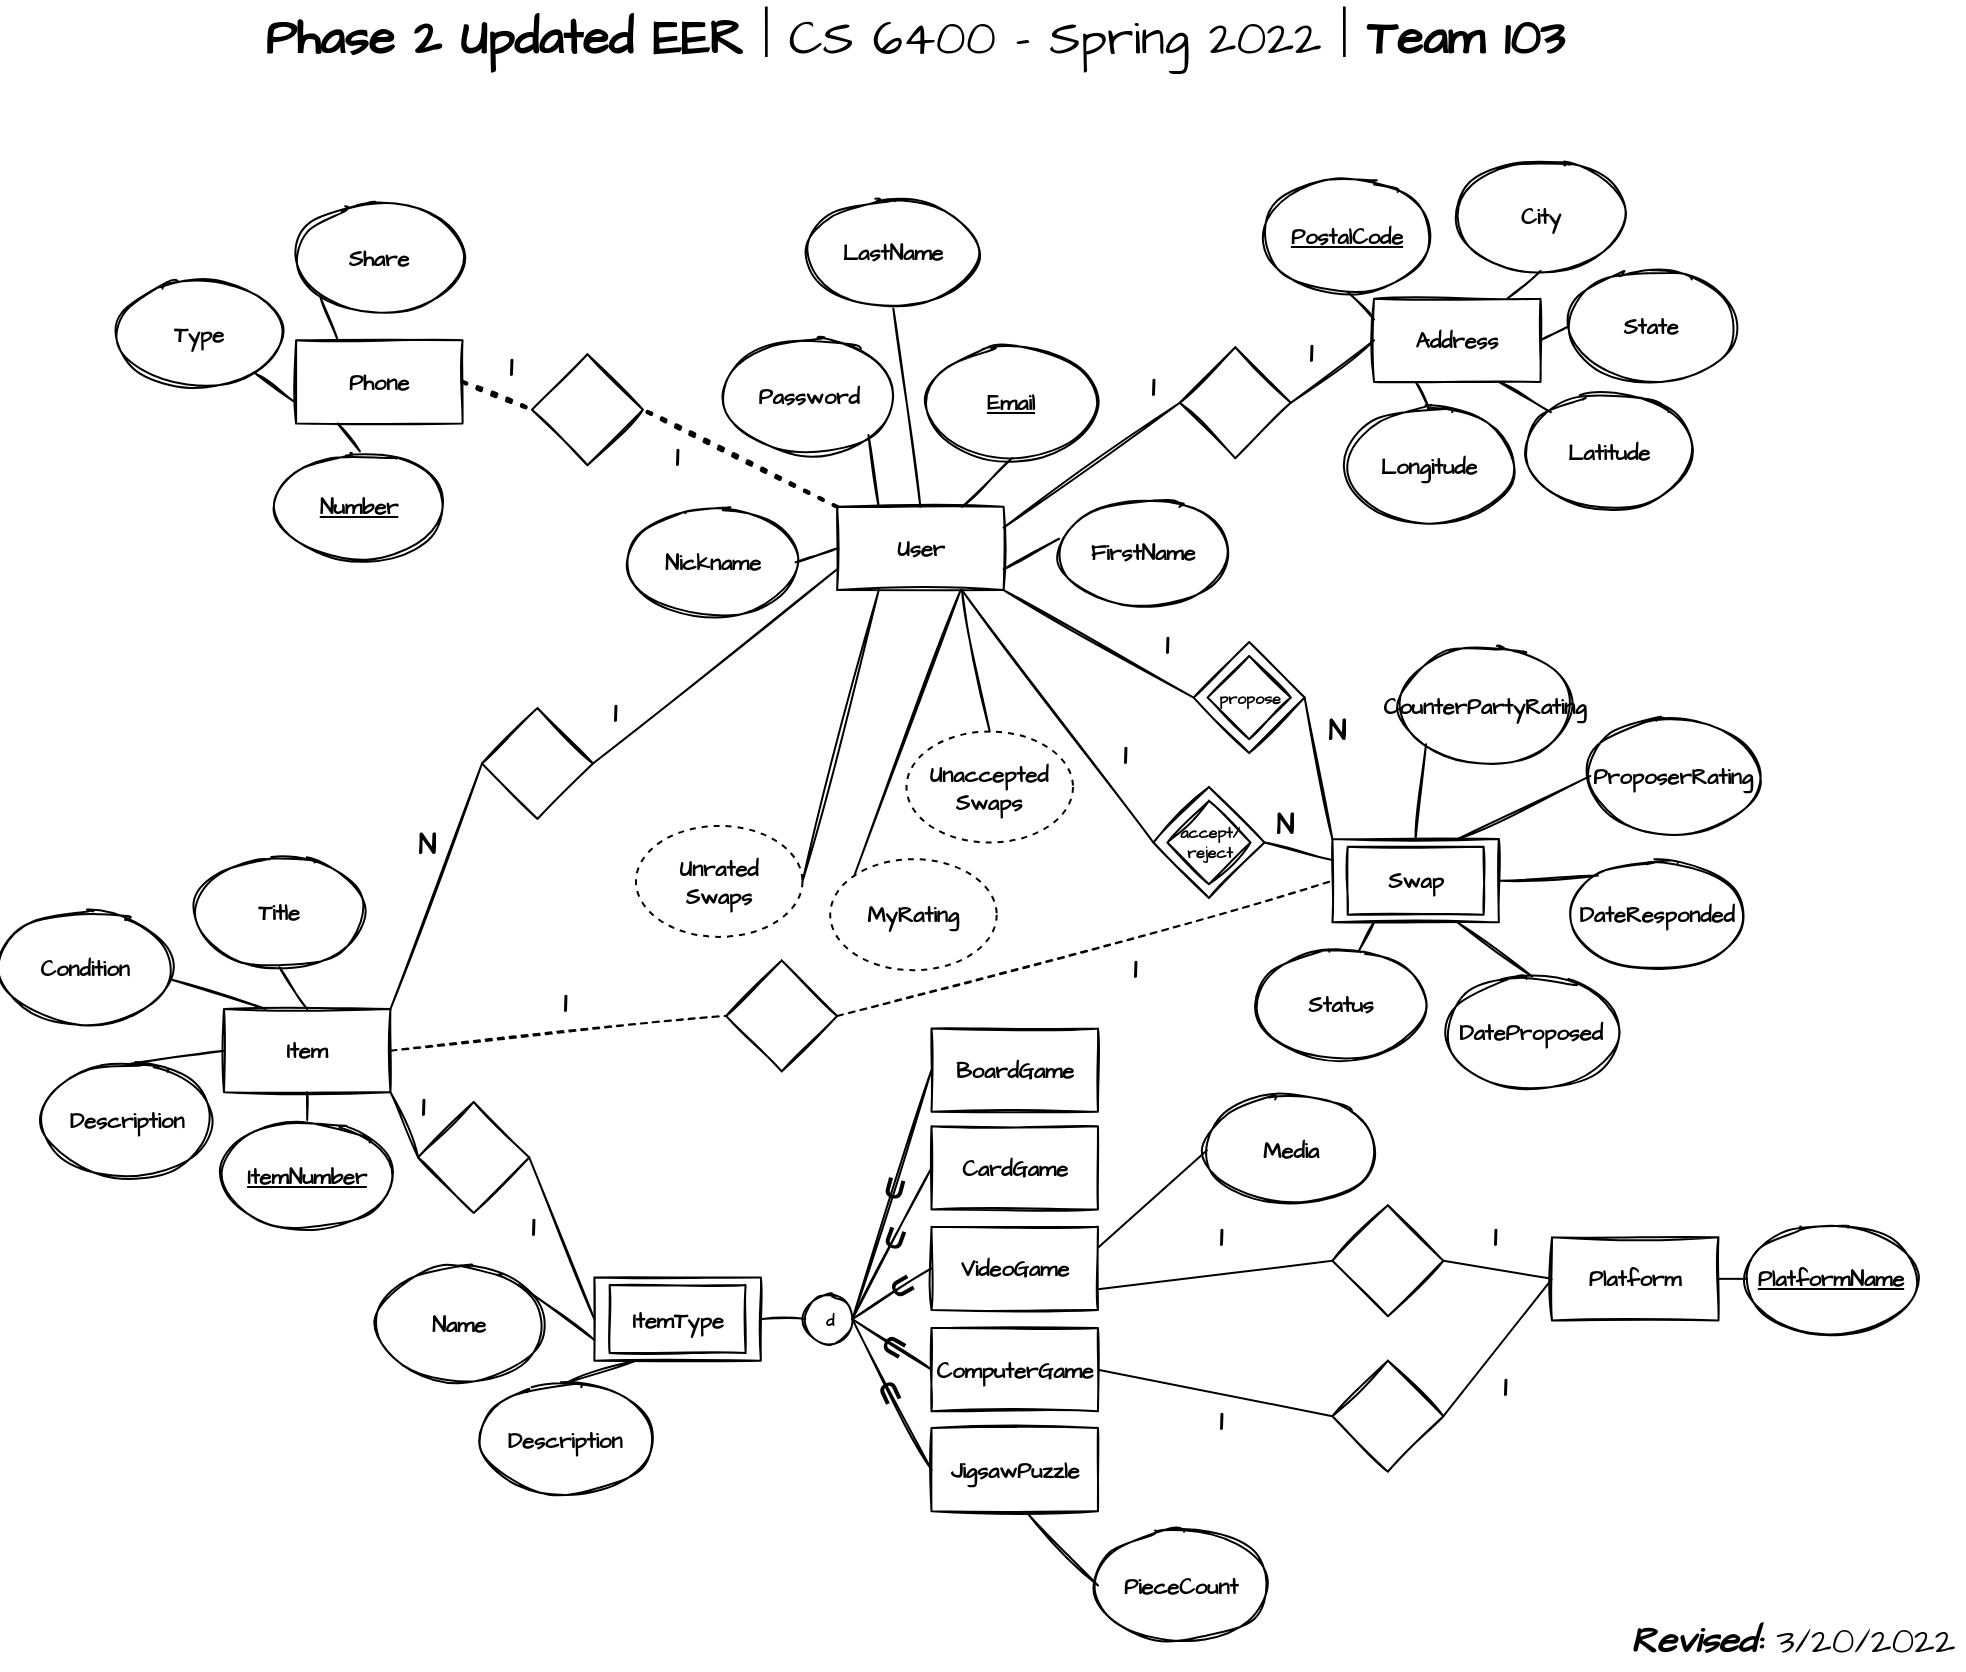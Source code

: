 <mxfile version="16.5.1" type="device"><diagram id="E70mn5YkVMtxxLhPmgRc" name="Page-1"><mxGraphModel dx="1102" dy="1025" grid="0" gridSize="10" guides="1" tooltips="1" connect="1" arrows="1" fold="1" page="1" pageScale="1" pageWidth="1100" pageHeight="850" math="0" shadow="0"><root><mxCell id="0"/><mxCell id="1" parent="0"/><mxCell id="G_dGtBlhJFFAfgbve51k-197" value="Phase 2 Updated EER&lt;span style=&quot;font-weight: normal&quot;&gt; | CS 6400 - Spring 2022 | &lt;/span&gt;Team 103" style="text;strokeColor=none;fillColor=none;html=1;fontSize=24;fontStyle=1;verticalAlign=middle;align=center;rounded=0;sketch=1;fontFamily=Architects Daughter;fontSource=https%3A%2F%2Ffonts.googleapis.com%2Fcss%3Ffamily%3DArchitects%2BDaughter;" parent="1" vertex="1"><mxGeometry x="285.72" y="5" width="560" height="40" as="geometry"/></mxCell><mxCell id="G_dGtBlhJFFAfgbve51k-198" value="&lt;b&gt;&lt;i&gt;Revised:&lt;/i&gt;&lt;/b&gt;&amp;nbsp;3/20/2022" style="text;html=1;strokeColor=none;fillColor=none;align=center;verticalAlign=middle;whiteSpace=wrap;rounded=0;sketch=1;fontFamily=Architects Daughter;fontSource=https%3A%2F%2Ffonts.googleapis.com%2Fcss%3Ffamily%3DArchitects%2BDaughter;fontSize=18;" parent="1" vertex="1"><mxGeometry x="920" y="810" width="171" height="30" as="geometry"/></mxCell><mxCell id="G_dGtBlhJFFAfgbve51k-3" value="&lt;font style=&quot;font-size: 11px;&quot;&gt;User&lt;/font&gt;" style="rounded=0;whiteSpace=wrap;html=1;fontFamily=Architects Daughter;fontSource=https%3A%2F%2Ffonts.googleapis.com%2Fcss%3Ffamily%3DArchitects%2BDaughter;fontSize=11;sketch=1;fontStyle=1" parent="1" vertex="1"><mxGeometry x="527.574" y="258.412" width="83.237" height="41.619" as="geometry"/></mxCell><mxCell id="G_dGtBlhJFFAfgbve51k-4" value="&lt;u style=&quot;font-size: 11px;&quot;&gt;Email&lt;/u&gt;" style="ellipse;whiteSpace=wrap;html=1;fontSize=11;rounded=0;fontFamily=Architects Daughter;fontSource=https%3A%2F%2Ffonts.googleapis.com%2Fcss%3Ffamily%3DArchitects%2BDaughter;sketch=1;fontStyle=1" parent="1" vertex="1"><mxGeometry x="573.354" y="178.642" width="83.237" height="55.492" as="geometry"/></mxCell><mxCell id="G_dGtBlhJFFAfgbve51k-5" value="Password" style="ellipse;whiteSpace=wrap;html=1;fontSize=11;rounded=0;fontFamily=Architects Daughter;fontSource=https%3A%2F%2Ffonts.googleapis.com%2Fcss%3Ffamily%3DArchitects%2BDaughter;sketch=1;fontStyle=1" parent="1" vertex="1"><mxGeometry x="472.082" y="175.174" width="83.237" height="55.492" as="geometry"/></mxCell><mxCell id="G_dGtBlhJFFAfgbve51k-6" value="FirstName" style="ellipse;whiteSpace=wrap;html=1;fontSize=11;rounded=0;fontFamily=Architects Daughter;fontSource=https%3A%2F%2Ffonts.googleapis.com%2Fcss%3Ffamily%3DArchitects%2BDaughter;sketch=1;fontStyle=1" parent="1" vertex="1"><mxGeometry x="639.251" y="253.556" width="83.237" height="55.492" as="geometry"/></mxCell><mxCell id="G_dGtBlhJFFAfgbve51k-7" value="LastName" style="ellipse;whiteSpace=wrap;html=1;fontSize=11;rounded=0;fontFamily=Architects Daughter;fontSource=https%3A%2F%2Ffonts.googleapis.com%2Fcss%3Ffamily%3DArchitects%2BDaughter;sketch=1;fontStyle=1" parent="1" vertex="1"><mxGeometry x="514.048" y="103.728" width="83.237" height="55.492" as="geometry"/></mxCell><mxCell id="G_dGtBlhJFFAfgbve51k-8" value="Nickname" style="ellipse;whiteSpace=wrap;html=1;fontSize=11;rounded=0;fontFamily=Architects Daughter;fontSource=https%3A%2F%2Ffonts.googleapis.com%2Fcss%3Ffamily%3DArchitects%2BDaughter;sketch=1;fontStyle=1" parent="1" vertex="1"><mxGeometry x="423.527" y="258.412" width="83.237" height="55.492" as="geometry"/></mxCell><mxCell id="G_dGtBlhJFFAfgbve51k-10" value="Address" style="rounded=0;whiteSpace=wrap;html=1;fontSize=11;fontFamily=Architects Daughter;fontSource=https%3A%2F%2Ffonts.googleapis.com%2Fcss%3Ffamily%3DArchitects%2BDaughter;sketch=1;fontStyle=1" parent="1" vertex="1"><mxGeometry x="796.014" y="154.365" width="83.237" height="41.619" as="geometry"/></mxCell><mxCell id="G_dGtBlhJFFAfgbve51k-11" value="City" style="ellipse;whiteSpace=wrap;html=1;fontSize=11;rounded=0;fontFamily=Architects Daughter;fontSource=https%3A%2F%2Ffonts.googleapis.com%2Fcss%3Ffamily%3DArchitects%2BDaughter;sketch=1;fontStyle=1" parent="1" vertex="1"><mxGeometry x="837.633" y="85" width="83.237" height="55.492" as="geometry"/></mxCell><mxCell id="G_dGtBlhJFFAfgbve51k-12" value="State" style="ellipse;whiteSpace=wrap;html=1;fontSize=11;rounded=0;fontFamily=Architects Daughter;fontSource=https%3A%2F%2Ffonts.googleapis.com%2Fcss%3Ffamily%3DArchitects%2BDaughter;sketch=1;fontStyle=1" parent="1" vertex="1"><mxGeometry x="893.124" y="140.492" width="83.237" height="55.492" as="geometry"/></mxCell><mxCell id="G_dGtBlhJFFAfgbve51k-14" value="&lt;u style=&quot;font-size: 11px;&quot;&gt;PostalCode&lt;/u&gt;" style="ellipse;whiteSpace=wrap;html=1;fontSize=11;rounded=0;fontFamily=Architects Daughter;fontSource=https%3A%2F%2Ffonts.googleapis.com%2Fcss%3Ffamily%3DArchitects%2BDaughter;sketch=1;fontStyle=1" parent="1" vertex="1"><mxGeometry x="741.216" y="95.405" width="83.237" height="55.492" as="geometry"/></mxCell><mxCell id="G_dGtBlhJFFAfgbve51k-15" value="Latitude" style="ellipse;whiteSpace=wrap;html=1;fontSize=11;rounded=0;fontFamily=Architects Daughter;fontSource=https%3A%2F%2Ffonts.googleapis.com%2Fcss%3Ffamily%3DArchitects%2BDaughter;sketch=1;fontStyle=1" parent="1" vertex="1"><mxGeometry x="872.315" y="202.92" width="83.237" height="55.492" as="geometry"/></mxCell><mxCell id="G_dGtBlhJFFAfgbve51k-16" value="Longitude" style="ellipse;whiteSpace=wrap;html=1;fontSize=11;rounded=0;fontFamily=Architects Daughter;fontSource=https%3A%2F%2Ffonts.googleapis.com%2Fcss%3Ffamily%3DArchitects%2BDaughter;sketch=1;fontStyle=1" parent="1" vertex="1"><mxGeometry x="782.141" y="209.857" width="83.237" height="55.492" as="geometry"/></mxCell><mxCell id="G_dGtBlhJFFAfgbve51k-18" value="Phone" style="rounded=0;whiteSpace=wrap;html=1;fontSize=11;fontFamily=Architects Daughter;fontSource=https%3A%2F%2Ffonts.googleapis.com%2Fcss%3Ffamily%3DArchitects%2BDaughter;sketch=1;fontStyle=1" parent="1" vertex="1"><mxGeometry x="257.053" y="175.174" width="83.237" height="41.619" as="geometry"/></mxCell><mxCell id="G_dGtBlhJFFAfgbve51k-20" value="Type" style="ellipse;whiteSpace=wrap;html=1;fontSize=11;rounded=0;fontFamily=Architects Daughter;fontSource=https%3A%2F%2Ffonts.googleapis.com%2Fcss%3Ffamily%3DArchitects%2BDaughter;sketch=1;fontStyle=1" parent="1" vertex="1"><mxGeometry x="166.879" y="143.96" width="83.237" height="55.492" as="geometry"/></mxCell><mxCell id="G_dGtBlhJFFAfgbve51k-21" value="&lt;u style=&quot;font-size: 11px;&quot;&gt;Number&lt;/u&gt;" style="ellipse;whiteSpace=wrap;html=1;fontSize=11;rounded=0;fontFamily=Architects Daughter;fontSource=https%3A%2F%2Ffonts.googleapis.com%2Fcss%3Ffamily%3DArchitects%2BDaughter;sketch=1;fontStyle=1" parent="1" vertex="1"><mxGeometry x="247.342" y="230.666" width="83.237" height="55.492" as="geometry"/></mxCell><mxCell id="G_dGtBlhJFFAfgbve51k-23" value="Share" style="ellipse;whiteSpace=wrap;html=1;fontSize=11;rounded=0;fontFamily=Architects Daughter;fontSource=https%3A%2F%2Ffonts.googleapis.com%2Fcss%3Ffamily%3DArchitects%2BDaughter;sketch=1;fontStyle=1" parent="1" vertex="1"><mxGeometry x="257.053" y="105.809" width="83.237" height="55.492" as="geometry"/></mxCell><mxCell id="G_dGtBlhJFFAfgbve51k-40" value="" style="endArrow=none;html=1;rounded=0;fontFamily=Architects Daughter;fontSource=https%3A%2F%2Ffonts.googleapis.com%2Fcss%3Ffamily%3DArchitects%2BDaughter;fontSize=11;entryX=0.5;entryY=1;entryDx=0;entryDy=0;exitX=0.75;exitY=0;exitDx=0;exitDy=0;sketch=1;fontStyle=1" parent="1" source="G_dGtBlhJFFAfgbve51k-3" target="G_dGtBlhJFFAfgbve51k-4" edge="1"><mxGeometry width="50" height="50" relative="1" as="geometry"><mxPoint x="735.667" y="244.539" as="sourcePoint"/><mxPoint x="770.349" y="209.857" as="targetPoint"/></mxGeometry></mxCell><mxCell id="G_dGtBlhJFFAfgbve51k-41" value="" style="endArrow=none;html=1;rounded=0;fontFamily=Architects Daughter;fontSource=https%3A%2F%2Ffonts.googleapis.com%2Fcss%3Ffamily%3DArchitects%2BDaughter;fontSize=11;entryX=1;entryY=1;entryDx=0;entryDy=0;exitX=0.25;exitY=0;exitDx=0;exitDy=0;sketch=1;fontStyle=1" parent="1" source="G_dGtBlhJFFAfgbve51k-3" target="G_dGtBlhJFFAfgbve51k-5" edge="1"><mxGeometry width="50" height="50" relative="1" as="geometry"><mxPoint x="735.667" y="244.539" as="sourcePoint"/><mxPoint x="770.349" y="209.857" as="targetPoint"/></mxGeometry></mxCell><mxCell id="G_dGtBlhJFFAfgbve51k-43" value="" style="endArrow=none;html=1;rounded=0;fontFamily=Architects Daughter;fontSource=https%3A%2F%2Ffonts.googleapis.com%2Fcss%3Ffamily%3DArchitects%2BDaughter;fontSize=11;exitX=1;exitY=0.5;exitDx=0;exitDy=0;entryX=0;entryY=0.5;entryDx=0;entryDy=0;sketch=1;fontStyle=1" parent="1" source="G_dGtBlhJFFAfgbve51k-8" target="G_dGtBlhJFFAfgbve51k-3" edge="1"><mxGeometry width="50" height="50" relative="1" as="geometry"><mxPoint x="395.781" y="341.65" as="sourcePoint"/><mxPoint x="430.464" y="306.967" as="targetPoint"/></mxGeometry></mxCell><mxCell id="G_dGtBlhJFFAfgbve51k-46" value="" style="endArrow=none;html=1;rounded=0;fontFamily=Architects Daughter;fontSource=https%3A%2F%2Ffonts.googleapis.com%2Fcss%3Ffamily%3DArchitects%2BDaughter;fontSize=11;exitX=0.5;exitY=1;exitDx=0;exitDy=0;sketch=1;entryX=0.5;entryY=0;entryDx=0;entryDy=0;fontStyle=1" parent="1" source="G_dGtBlhJFFAfgbve51k-7" target="G_dGtBlhJFFAfgbve51k-3" edge="1"><mxGeometry width="50" height="50" relative="1" as="geometry"><mxPoint x="735.667" y="244.539" as="sourcePoint"/><mxPoint x="572.661" y="306.274" as="targetPoint"/></mxGeometry></mxCell><mxCell id="G_dGtBlhJFFAfgbve51k-47" value="" style="endArrow=none;html=1;rounded=0;fontFamily=Architects Daughter;fontSource=https%3A%2F%2Ffonts.googleapis.com%2Fcss%3Ffamily%3DArchitects%2BDaughter;fontSize=11;exitX=-0.008;exitY=0.375;exitDx=0;exitDy=0;exitPerimeter=0;entryX=1;entryY=0.75;entryDx=0;entryDy=0;sketch=1;fontStyle=1" parent="1" source="G_dGtBlhJFFAfgbve51k-6" target="G_dGtBlhJFFAfgbve51k-3" edge="1"><mxGeometry width="50" height="50" relative="1" as="geometry"><mxPoint x="735.667" y="244.539" as="sourcePoint"/><mxPoint x="770.349" y="209.857" as="targetPoint"/></mxGeometry></mxCell><mxCell id="G_dGtBlhJFFAfgbve51k-48" value="" style="rhombus;whiteSpace=wrap;html=1;rounded=0;fontFamily=Architects Daughter;fontSource=https%3A%2F%2Ffonts.googleapis.com%2Fcss%3Ffamily%3DArchitects%2BDaughter;fontSize=11;sketch=1;fontStyle=1" parent="1" vertex="1"><mxGeometry x="698.904" y="178.642" width="55.492" height="55.492" as="geometry"/></mxCell><mxCell id="G_dGtBlhJFFAfgbve51k-50" value="" style="endArrow=none;html=1;rounded=0;fontFamily=Architects Daughter;fontSource=https%3A%2F%2Ffonts.googleapis.com%2Fcss%3Ffamily%3DArchitects%2BDaughter;fontSize=11;entryX=1;entryY=0.5;entryDx=0;entryDy=0;sketch=1;exitX=0;exitY=0.5;exitDx=0;exitDy=0;fontStyle=1" parent="1" source="G_dGtBlhJFFAfgbve51k-10" target="G_dGtBlhJFFAfgbve51k-48" edge="1"><mxGeometry width="50" height="50" relative="1" as="geometry"><mxPoint x="782.141" y="195.984" as="sourcePoint"/><mxPoint x="761.332" y="199.452" as="targetPoint"/></mxGeometry></mxCell><mxCell id="G_dGtBlhJFFAfgbve51k-51" value="" style="endArrow=none;html=1;rounded=0;fontFamily=Architects Daughter;fontSource=https%3A%2F%2Ffonts.googleapis.com%2Fcss%3Ffamily%3DArchitects%2BDaughter;fontSize=11;entryX=0;entryY=0.5;entryDx=0;entryDy=0;exitX=1;exitY=0.25;exitDx=0;exitDy=0;sketch=1;fontStyle=1" parent="1" source="G_dGtBlhJFFAfgbve51k-3" target="G_dGtBlhJFFAfgbve51k-48" edge="1"><mxGeometry width="50" height="50" relative="1" as="geometry"><mxPoint x="617.748" y="327.777" as="sourcePoint"/><mxPoint x="666.303" y="265.348" as="targetPoint"/></mxGeometry></mxCell><mxCell id="G_dGtBlhJFFAfgbve51k-54" value="" style="endArrow=none;html=1;rounded=0;fontFamily=Architects Daughter;fontSource=https%3A%2F%2Ffonts.googleapis.com%2Fcss%3Ffamily%3DArchitects%2BDaughter;fontSize=11;exitX=0.5;exitY=1;exitDx=0;exitDy=0;entryX=0;entryY=0.25;entryDx=0;entryDy=0;sketch=1;fontStyle=1" parent="1" source="G_dGtBlhJFFAfgbve51k-14" target="G_dGtBlhJFFAfgbve51k-10" edge="1"><mxGeometry width="50" height="50" relative="1" as="geometry"><mxPoint x="678.095" y="71.127" as="sourcePoint"/><mxPoint x="712.777" y="36.445" as="targetPoint"/></mxGeometry></mxCell><mxCell id="G_dGtBlhJFFAfgbve51k-55" value="" style="endArrow=none;html=1;rounded=0;fontFamily=Architects Daughter;fontSource=https%3A%2F%2Ffonts.googleapis.com%2Fcss%3Ffamily%3DArchitects%2BDaughter;fontSize=11;entryX=0.5;entryY=1;entryDx=0;entryDy=0;sketch=1;fontStyle=1" parent="1" source="G_dGtBlhJFFAfgbve51k-10" target="G_dGtBlhJFFAfgbve51k-11" edge="1"><mxGeometry width="50" height="50" relative="1" as="geometry"><mxPoint x="650.349" y="223.73" as="sourcePoint"/><mxPoint x="685.031" y="189.047" as="targetPoint"/></mxGeometry></mxCell><mxCell id="G_dGtBlhJFFAfgbve51k-56" value="" style="endArrow=none;html=1;rounded=0;fontFamily=Architects Daughter;fontSource=https%3A%2F%2Ffonts.googleapis.com%2Fcss%3Ffamily%3DArchitects%2BDaughter;fontSize=11;entryX=0;entryY=0.5;entryDx=0;entryDy=0;exitX=1;exitY=0.5;exitDx=0;exitDy=0;sketch=1;fontStyle=1" parent="1" source="G_dGtBlhJFFAfgbve51k-10" target="G_dGtBlhJFFAfgbve51k-12" edge="1"><mxGeometry width="50" height="50" relative="1" as="geometry"><mxPoint x="650.349" y="223.73" as="sourcePoint"/><mxPoint x="685.031" y="189.047" as="targetPoint"/></mxGeometry></mxCell><mxCell id="G_dGtBlhJFFAfgbve51k-57" value="" style="endArrow=none;html=1;rounded=0;fontFamily=Architects Daughter;fontSource=https%3A%2F%2Ffonts.googleapis.com%2Fcss%3Ffamily%3DArchitects%2BDaughter;fontSize=11;entryX=0;entryY=0;entryDx=0;entryDy=0;exitX=0.75;exitY=1;exitDx=0;exitDy=0;sketch=1;fontStyle=1" parent="1" source="G_dGtBlhJFFAfgbve51k-10" target="G_dGtBlhJFFAfgbve51k-15" edge="1"><mxGeometry width="50" height="50" relative="1" as="geometry"><mxPoint x="650.349" y="223.73" as="sourcePoint"/><mxPoint x="685.031" y="189.047" as="targetPoint"/></mxGeometry></mxCell><mxCell id="G_dGtBlhJFFAfgbve51k-58" value="" style="endArrow=none;html=1;rounded=0;fontFamily=Architects Daughter;fontSource=https%3A%2F%2Ffonts.googleapis.com%2Fcss%3Ffamily%3DArchitects%2BDaughter;fontSize=11;entryX=0.25;entryY=1;entryDx=0;entryDy=0;exitX=0.5;exitY=0;exitDx=0;exitDy=0;sketch=1;fontStyle=1" parent="1" source="G_dGtBlhJFFAfgbve51k-16" target="G_dGtBlhJFFAfgbve51k-10" edge="1"><mxGeometry width="50" height="50" relative="1" as="geometry"><mxPoint x="650.349" y="223.73" as="sourcePoint"/><mxPoint x="685.031" y="189.047" as="targetPoint"/></mxGeometry></mxCell><mxCell id="G_dGtBlhJFFAfgbve51k-59" value="" style="endArrow=none;html=1;rounded=0;fontFamily=Architects Daughter;fontSource=https%3A%2F%2Ffonts.googleapis.com%2Fcss%3Ffamily%3DArchitects%2BDaughter;fontSize=11;exitX=0;exitY=0.75;exitDx=0;exitDy=0;sketch=1;fontStyle=1" parent="1" source="G_dGtBlhJFFAfgbve51k-18" target="G_dGtBlhJFFAfgbve51k-20" edge="1"><mxGeometry width="50" height="50" relative="1" as="geometry"><mxPoint x="153.006" y="327.777" as="sourcePoint"/><mxPoint x="187.688" y="293.094" as="targetPoint"/></mxGeometry></mxCell><mxCell id="G_dGtBlhJFFAfgbve51k-61" value="" style="endArrow=none;html=1;rounded=0;fontFamily=Architects Daughter;fontSource=https%3A%2F%2Ffonts.googleapis.com%2Fcss%3Ffamily%3DArchitects%2BDaughter;fontSize=11;exitX=0.5;exitY=0;exitDx=0;exitDy=0;entryX=0.25;entryY=1;entryDx=0;entryDy=0;sketch=1;fontStyle=1" parent="1" source="G_dGtBlhJFFAfgbve51k-21" target="G_dGtBlhJFFAfgbve51k-18" edge="1"><mxGeometry width="50" height="50" relative="1" as="geometry"><mxPoint x="451.273" y="209.857" as="sourcePoint"/><mxPoint x="485.955" y="175.174" as="targetPoint"/></mxGeometry></mxCell><mxCell id="G_dGtBlhJFFAfgbve51k-62" value="" style="endArrow=none;html=1;rounded=0;fontFamily=Architects Daughter;fontSource=https%3A%2F%2Ffonts.googleapis.com%2Fcss%3Ffamily%3DArchitects%2BDaughter;fontSize=11;exitX=0.25;exitY=0;exitDx=0;exitDy=0;entryX=0;entryY=1;entryDx=0;entryDy=0;sketch=1;fontStyle=1" parent="1" source="G_dGtBlhJFFAfgbve51k-18" target="G_dGtBlhJFFAfgbve51k-23" edge="1"><mxGeometry width="50" height="50" relative="1" as="geometry"><mxPoint x="451.273" y="209.857" as="sourcePoint"/><mxPoint x="485.955" y="175.174" as="targetPoint"/></mxGeometry></mxCell><mxCell id="G_dGtBlhJFFAfgbve51k-64" value="" style="rhombus;whiteSpace=wrap;html=1;rounded=0;fontFamily=Architects Daughter;fontSource=https%3A%2F%2Ffonts.googleapis.com%2Fcss%3Ffamily%3DArchitects%2BDaughter;fontSize=11;sketch=1;fontStyle=1" parent="1" vertex="1"><mxGeometry x="374.972" y="182.111" width="55.492" height="55.492" as="geometry"/></mxCell><mxCell id="G_dGtBlhJFFAfgbve51k-65" value="" style="endArrow=none;dashed=1;html=1;dashPattern=1 3;strokeWidth=2;rounded=0;fontFamily=Architects Daughter;fontSource=https%3A%2F%2Ffonts.googleapis.com%2Fcss%3Ffamily%3DArchitects%2BDaughter;fontSize=11;entryX=1;entryY=0.5;entryDx=0;entryDy=0;exitX=0;exitY=0;exitDx=0;exitDy=0;sketch=1;fontStyle=1" parent="1" source="G_dGtBlhJFFAfgbve51k-3" target="G_dGtBlhJFFAfgbve51k-64" edge="1"><mxGeometry width="50" height="50" relative="1" as="geometry"><mxPoint x="631.62" y="341.65" as="sourcePoint"/><mxPoint x="666.303" y="306.967" as="targetPoint"/></mxGeometry></mxCell><mxCell id="G_dGtBlhJFFAfgbve51k-67" value="" style="endArrow=none;dashed=1;html=1;dashPattern=1 3;strokeWidth=2;rounded=0;fontFamily=Architects Daughter;fontSource=https%3A%2F%2Ffonts.googleapis.com%2Fcss%3Ffamily%3DArchitects%2BDaughter;fontSize=11;entryX=0;entryY=0.5;entryDx=0;entryDy=0;exitX=1;exitY=0.5;exitDx=0;exitDy=0;sketch=1;fontStyle=1" parent="1" source="G_dGtBlhJFFAfgbve51k-18" target="G_dGtBlhJFFAfgbve51k-64" edge="1"><mxGeometry width="50" height="50" relative="1" as="geometry"><mxPoint x="603.875" y="355.523" as="sourcePoint"/><mxPoint x="361.099" y="223.73" as="targetPoint"/></mxGeometry></mxCell><mxCell id="G_dGtBlhJFFAfgbve51k-68" value="1" style="text;html=1;strokeColor=none;fillColor=none;align=center;verticalAlign=middle;whiteSpace=wrap;rounded=0;fontFamily=Architects Daughter;fontSource=https%3A%2F%2Ffonts.googleapis.com%2Fcss%3Ffamily%3DArchitects%2BDaughter;fontSize=14;sketch=1;fontStyle=1" parent="1" vertex="1"><mxGeometry x="354.163" y="178.642" width="20.809" height="20.809" as="geometry"/></mxCell><mxCell id="G_dGtBlhJFFAfgbve51k-69" value="1" style="text;html=1;strokeColor=none;fillColor=none;align=center;verticalAlign=middle;whiteSpace=wrap;rounded=0;fontFamily=Architects Daughter;fontSource=https%3A%2F%2Ffonts.googleapis.com%2Fcss%3Ffamily%3DArchitects%2BDaughter;fontSize=14;sketch=1;fontStyle=1" parent="1" vertex="1"><mxGeometry x="437.4" y="223.73" width="20.809" height="20.809" as="geometry"/></mxCell><mxCell id="G_dGtBlhJFFAfgbve51k-71" value="1" style="text;html=1;strokeColor=none;fillColor=none;align=center;verticalAlign=middle;whiteSpace=wrap;rounded=0;fontFamily=Architects Daughter;fontSource=https%3A%2F%2Ffonts.googleapis.com%2Fcss%3Ffamily%3DArchitects%2BDaughter;fontSize=14;sketch=1;fontStyle=1" parent="1" vertex="1"><mxGeometry x="674.626" y="189.047" width="20.809" height="20.809" as="geometry"/></mxCell><mxCell id="G_dGtBlhJFFAfgbve51k-72" value="1" style="text;html=1;strokeColor=none;fillColor=none;align=center;verticalAlign=middle;whiteSpace=wrap;rounded=0;fontFamily=Architects Daughter;fontSource=https%3A%2F%2Ffonts.googleapis.com%2Fcss%3Ffamily%3DArchitects%2BDaughter;fontSize=14;sketch=1;fontStyle=1" parent="1" vertex="1"><mxGeometry x="754.396" y="171.706" width="20.809" height="20.809" as="geometry"/></mxCell><mxCell id="G_dGtBlhJFFAfgbve51k-73" value="Item" style="rounded=0;whiteSpace=wrap;html=1;fontFamily=Architects Daughter;fontSource=https%3A%2F%2Ffonts.googleapis.com%2Fcss%3Ffamily%3DArchitects%2BDaughter;fontSize=11;sketch=1;fontStyle=1" parent="1" vertex="1"><mxGeometry x="220.983" y="509.512" width="83.237" height="41.619" as="geometry"/></mxCell><mxCell id="G_dGtBlhJFFAfgbve51k-74" value="Title" style="ellipse;whiteSpace=wrap;html=1;rounded=0;sketch=1;fontFamily=Architects Daughter;fontSource=https%3A%2F%2Ffonts.googleapis.com%2Fcss%3Ffamily%3DArchitects%2BDaughter;fontSize=11;fontStyle=1" parent="1" vertex="1"><mxGeometry x="207.11" y="433.211" width="83.237" height="55.492" as="geometry"/></mxCell><mxCell id="G_dGtBlhJFFAfgbve51k-80" value="Description" style="ellipse;whiteSpace=wrap;html=1;rounded=0;sketch=1;fontFamily=Architects Daughter;fontSource=https%3A%2F%2Ffonts.googleapis.com%2Fcss%3Ffamily%3DArchitects%2BDaughter;fontSize=11;fontStyle=1" parent="1" vertex="1"><mxGeometry x="130.809" y="537.258" width="83.237" height="55.492" as="geometry"/></mxCell><mxCell id="G_dGtBlhJFFAfgbve51k-81" value="" style="endArrow=none;html=1;rounded=0;sketch=1;fontFamily=Architects Daughter;fontSource=https%3A%2F%2Ffonts.googleapis.com%2Fcss%3Ffamily%3DArchitects%2BDaughter;fontSize=11;entryX=0.5;entryY=1;entryDx=0;entryDy=0;exitX=0.5;exitY=0;exitDx=0;exitDy=0;fontStyle=1" parent="1" source="G_dGtBlhJFFAfgbve51k-73" target="G_dGtBlhJFFAfgbve51k-74" edge="1"><mxGeometry width="50" height="50" relative="1" as="geometry"><mxPoint x="422.14" y="509.512" as="sourcePoint"/><mxPoint x="456.822" y="474.83" as="targetPoint"/></mxGeometry></mxCell><mxCell id="G_dGtBlhJFFAfgbve51k-82" value="" style="endArrow=none;html=1;rounded=0;sketch=1;fontFamily=Architects Daughter;fontSource=https%3A%2F%2Ffonts.googleapis.com%2Fcss%3Ffamily%3DArchitects%2BDaughter;fontSize=11;exitX=0.992;exitY=0.6;exitDx=0;exitDy=0;entryX=0.25;entryY=0;entryDx=0;entryDy=0;exitPerimeter=0;fontStyle=1" parent="1" source="G_dGtBlhJFFAfgbve51k-104" target="G_dGtBlhJFFAfgbve51k-73" edge="1"><mxGeometry width="50" height="50" relative="1" as="geometry"><mxPoint x="200.174" y="495.639" as="sourcePoint"/><mxPoint x="456.822" y="474.83" as="targetPoint"/></mxGeometry></mxCell><mxCell id="G_dGtBlhJFFAfgbve51k-85" value="" style="endArrow=none;html=1;rounded=0;sketch=1;fontFamily=Architects Daughter;fontSource=https%3A%2F%2Ffonts.googleapis.com%2Fcss%3Ffamily%3DArchitects%2BDaughter;fontSize=11;exitX=0;exitY=0.5;exitDx=0;exitDy=0;entryX=0.5;entryY=0;entryDx=0;entryDy=0;fontStyle=1" parent="1" source="G_dGtBlhJFFAfgbve51k-73" target="G_dGtBlhJFFAfgbve51k-80" edge="1"><mxGeometry width="50" height="50" relative="1" as="geometry"><mxPoint x="422.14" y="509.512" as="sourcePoint"/><mxPoint x="456.822" y="474.83" as="targetPoint"/></mxGeometry></mxCell><mxCell id="G_dGtBlhJFFAfgbve51k-89" value="" style="rounded=0;whiteSpace=wrap;html=1;sketch=1;fontFamily=Architects Daughter;fontSource=https%3A%2F%2Ffonts.googleapis.com%2Fcss%3Ffamily%3DArchitects%2BDaughter;fontSize=11;fontStyle=1" parent="1" vertex="1"><mxGeometry x="406.186" y="643.733" width="83.237" height="41.619" as="geometry"/></mxCell><mxCell id="G_dGtBlhJFFAfgbve51k-95" value="Name" style="ellipse;whiteSpace=wrap;html=1;rounded=0;sketch=1;fontFamily=Architects Daughter;fontSource=https%3A%2F%2Ffonts.googleapis.com%2Fcss%3Ffamily%3DArchitects%2BDaughter;fontSize=11;fontStyle=1" parent="1" vertex="1"><mxGeometry x="297.284" y="639.224" width="83.237" height="55.492" as="geometry"/></mxCell><mxCell id="G_dGtBlhJFFAfgbve51k-96" value="" style="endArrow=none;html=1;rounded=0;sketch=1;fontFamily=Architects Daughter;fontSource=https%3A%2F%2Ffonts.googleapis.com%2Fcss%3Ffamily%3DArchitects%2BDaughter;fontSize=11;entryX=1;entryY=0;entryDx=0;entryDy=0;exitX=0;exitY=0.75;exitDx=0;exitDy=0;fontStyle=1" parent="1" source="G_dGtBlhJFFAfgbve51k-89" target="G_dGtBlhJFFAfgbve51k-95" edge="1"><mxGeometry width="50" height="50" relative="1" as="geometry"><mxPoint x="786.303" y="685.005" as="sourcePoint"/><mxPoint x="551.851" y="615.987" as="targetPoint"/></mxGeometry></mxCell><mxCell id="G_dGtBlhJFFAfgbve51k-104" value="Condition" style="ellipse;whiteSpace=wrap;html=1;rounded=0;labelBackgroundColor=none;sketch=1;fontFamily=Architects Daughter;fontSource=https%3A%2F%2Ffonts.googleapis.com%2Fcss%3Ffamily%3DArchitects%2BDaughter;fontSize=11;fontStyle=1" parent="1" vertex="1"><mxGeometry x="110" y="460.957" width="83.237" height="55.492" as="geometry"/></mxCell><mxCell id="G_dGtBlhJFFAfgbve51k-107" value="" style="rhombus;whiteSpace=wrap;html=1;rounded=0;labelBackgroundColor=none;sketch=1;fontFamily=Architects Daughter;fontSource=https%3A%2F%2Ffonts.googleapis.com%2Fcss%3Ffamily%3DArchitects%2BDaughter;fontSize=11;fontStyle=1" parent="1" vertex="1"><mxGeometry x="318.093" y="555.987" width="55.492" height="55.492" as="geometry"/></mxCell><mxCell id="G_dGtBlhJFFAfgbve51k-108" value="" style="endArrow=none;html=1;rounded=0;sketch=1;fontFamily=Architects Daughter;fontSource=https%3A%2F%2Ffonts.googleapis.com%2Fcss%3Ffamily%3DArchitects%2BDaughter;fontSize=11;exitX=1;exitY=1;exitDx=0;exitDy=0;entryX=0;entryY=0.5;entryDx=0;entryDy=0;fontStyle=1" parent="1" source="G_dGtBlhJFFAfgbve51k-73" target="G_dGtBlhJFFAfgbve51k-107" edge="1"><mxGeometry width="50" height="50" relative="1" as="geometry"><mxPoint x="387.458" y="454.02" as="sourcePoint"/><mxPoint x="422.14" y="419.338" as="targetPoint"/></mxGeometry></mxCell><mxCell id="G_dGtBlhJFFAfgbve51k-109" value="" style="endArrow=none;html=1;rounded=0;sketch=1;fontFamily=Architects Daughter;fontSource=https%3A%2F%2Ffonts.googleapis.com%2Fcss%3Ffamily%3DArchitects%2BDaughter;fontSize=11;exitX=1;exitY=0.5;exitDx=0;exitDy=0;entryX=0;entryY=0.5;entryDx=0;entryDy=0;fontStyle=1" parent="1" source="G_dGtBlhJFFAfgbve51k-107" target="G_dGtBlhJFFAfgbve51k-89" edge="1"><mxGeometry width="50" height="50" relative="1" as="geometry"><mxPoint x="373.585" y="498.761" as="sourcePoint"/><mxPoint x="408.267" y="464.078" as="targetPoint"/></mxGeometry></mxCell><mxCell id="G_dGtBlhJFFAfgbve51k-110" value="1" style="text;html=1;strokeColor=none;fillColor=none;align=center;verticalAlign=middle;whiteSpace=wrap;rounded=0;fontFamily=Architects Daughter;fontSource=https%3A%2F%2Ffonts.googleapis.com%2Fcss%3Ffamily%3DArchitects%2BDaughter;fontSize=14;sketch=1;fontStyle=1" parent="1" vertex="1"><mxGeometry x="309.77" y="548.703" width="20.809" height="20.809" as="geometry"/></mxCell><mxCell id="G_dGtBlhJFFAfgbve51k-111" value="1" style="text;html=1;strokeColor=none;fillColor=none;align=center;verticalAlign=middle;whiteSpace=wrap;rounded=0;fontFamily=Architects Daughter;fontSource=https%3A%2F%2Ffonts.googleapis.com%2Fcss%3Ffamily%3DArchitects%2BDaughter;fontSize=14;sketch=1;fontStyle=1" parent="1" vertex="1"><mxGeometry x="364.567" y="609.051" width="20.809" height="20.809" as="geometry"/></mxCell><mxCell id="G_dGtBlhJFFAfgbve51k-112" value="&lt;u style=&quot;font-size: 11px;&quot;&gt;ItemNumber&lt;/u&gt;" style="ellipse;whiteSpace=wrap;html=1;rounded=0;labelBackgroundColor=none;sketch=1;fontFamily=Architects Daughter;fontSource=https%3A%2F%2Ffonts.googleapis.com%2Fcss%3Ffamily%3DArchitects%2BDaughter;fontSize=11;fontStyle=1" parent="1" vertex="1"><mxGeometry x="220.983" y="565.004" width="83.237" height="55.492" as="geometry"/></mxCell><mxCell id="G_dGtBlhJFFAfgbve51k-113" value="" style="endArrow=none;html=1;rounded=0;sketch=1;fontFamily=Architects Daughter;fontSource=https%3A%2F%2Ffonts.googleapis.com%2Fcss%3Ffamily%3DArchitects%2BDaughter;fontSize=11;exitX=0.5;exitY=0;exitDx=0;exitDy=0;entryX=0.5;entryY=1;entryDx=0;entryDy=0;fontStyle=1" parent="1" source="G_dGtBlhJFFAfgbve51k-112" target="G_dGtBlhJFFAfgbve51k-73" edge="1"><mxGeometry width="50" height="50" relative="1" as="geometry"><mxPoint x="442.949" y="544.195" as="sourcePoint"/><mxPoint x="477.631" y="509.512" as="targetPoint"/></mxGeometry></mxCell><mxCell id="G_dGtBlhJFFAfgbve51k-114" value="" style="rhombus;whiteSpace=wrap;html=1;rounded=0;labelBackgroundColor=none;sketch=1;fontFamily=Architects Daughter;fontSource=https%3A%2F%2Ffonts.googleapis.com%2Fcss%3Ffamily%3DArchitects%2BDaughter;fontSize=11;fontStyle=1" parent="1" vertex="1"><mxGeometry x="350.001" y="358.991" width="55.492" height="55.492" as="geometry"/></mxCell><mxCell id="G_dGtBlhJFFAfgbve51k-115" value="" style="endArrow=none;html=1;rounded=0;sketch=1;fontFamily=Architects Daughter;fontSource=https%3A%2F%2Ffonts.googleapis.com%2Fcss%3Ffamily%3DArchitects%2BDaughter;fontSize=11;exitX=1;exitY=0;exitDx=0;exitDy=0;entryX=0;entryY=0.5;entryDx=0;entryDy=0;fontStyle=1" parent="1" source="G_dGtBlhJFFAfgbve51k-73" target="G_dGtBlhJFFAfgbve51k-114" edge="1"><mxGeometry width="50" height="50" relative="1" as="geometry"><mxPoint x="548.383" y="521.998" as="sourcePoint"/><mxPoint x="583.065" y="487.316" as="targetPoint"/></mxGeometry></mxCell><mxCell id="G_dGtBlhJFFAfgbve51k-116" value="" style="endArrow=none;html=1;rounded=0;sketch=1;fontFamily=Architects Daughter;fontSource=https%3A%2F%2Ffonts.googleapis.com%2Fcss%3Ffamily%3DArchitects%2BDaughter;fontSize=11;exitX=1;exitY=0.5;exitDx=0;exitDy=0;entryX=0;entryY=0.75;entryDx=0;entryDy=0;fontStyle=1" parent="1" source="G_dGtBlhJFFAfgbve51k-114" target="G_dGtBlhJFFAfgbve51k-3" edge="1"><mxGeometry width="50" height="50" relative="1" as="geometry"><mxPoint x="548.383" y="521.998" as="sourcePoint"/><mxPoint x="583.065" y="487.316" as="targetPoint"/></mxGeometry></mxCell><mxCell id="G_dGtBlhJFFAfgbve51k-117" value="N" style="text;html=1;strokeColor=none;fillColor=none;align=center;verticalAlign=middle;whiteSpace=wrap;rounded=0;fontFamily=Architects Daughter;fontSource=https%3A%2F%2Ffonts.googleapis.com%2Fcss%3Ffamily%3DArchitects%2BDaughter;fontSize=14;sketch=1;fontStyle=1" parent="1" vertex="1"><mxGeometry x="311.677" y="417.951" width="20.809" height="20.809" as="geometry"/></mxCell><mxCell id="G_dGtBlhJFFAfgbve51k-119" value="1" style="text;html=1;strokeColor=none;fillColor=none;align=center;verticalAlign=middle;whiteSpace=wrap;rounded=0;fontFamily=Architects Daughter;fontSource=https%3A%2F%2Ffonts.googleapis.com%2Fcss%3Ffamily%3DArchitects%2BDaughter;fontSize=14;sketch=1;fontStyle=1" parent="1" vertex="1"><mxGeometry x="406.188" y="352.059" width="20.809" height="20.809" as="geometry"/></mxCell><mxCell id="G_dGtBlhJFFAfgbve51k-127" value="" style="rounded=0;whiteSpace=wrap;html=1;labelBackgroundColor=none;sketch=1;fontFamily=Architects Daughter;fontSource=https%3A%2F%2Ffonts.googleapis.com%2Fcss%3Ffamily%3DArchitects%2BDaughter;fontSize=11;fontStyle=1" parent="1" vertex="1"><mxGeometry x="775.205" y="424.54" width="83.237" height="41.619" as="geometry"/></mxCell><mxCell id="G_dGtBlhJFFAfgbve51k-130" value="DateResponded" style="ellipse;whiteSpace=wrap;html=1;rounded=0;labelBackgroundColor=none;sketch=1;fontFamily=Architects Daughter;fontSource=https%3A%2F%2Ffonts.googleapis.com%2Fcss%3Ffamily%3DArchitects%2BDaughter;fontSize=11;fontStyle=1" parent="1" vertex="1"><mxGeometry x="895.899" y="434.598" width="83.237" height="55.492" as="geometry"/></mxCell><mxCell id="G_dGtBlhJFFAfgbve51k-142" value="MyRating" style="ellipse;whiteSpace=wrap;html=1;rounded=0;labelBackgroundColor=none;sketch=0;fontFamily=Architects Daughter;fontSource=https%3A%2F%2Ffonts.googleapis.com%2Fcss%3Ffamily%3DArchitects%2BDaughter;fontSize=11;dashed=1;fontStyle=1" parent="1" vertex="1"><mxGeometry x="524.106" y="434.598" width="83.237" height="55.492" as="geometry"/></mxCell><mxCell id="G_dGtBlhJFFAfgbve51k-143" value="" style="endArrow=none;html=1;rounded=0;sketch=1;fontFamily=Architects Daughter;fontSource=https%3A%2F%2Ffonts.googleapis.com%2Fcss%3Ffamily%3DArchitects%2BDaughter;fontSize=11;entryX=0;entryY=0;entryDx=0;entryDy=0;fontStyle=1" parent="1" target="G_dGtBlhJFFAfgbve51k-142" edge="1"><mxGeometry width="50" height="50" relative="1" as="geometry"><mxPoint x="589.308" y="300.031" as="sourcePoint"/><mxPoint x="661.447" y="433.211" as="targetPoint"/></mxGeometry></mxCell><mxCell id="G_dGtBlhJFFAfgbve51k-147" value="" style="rhombus;whiteSpace=wrap;html=1;rounded=0;labelBackgroundColor=none;sketch=1;fontFamily=Architects Daughter;fontSource=https%3A%2F%2Ffonts.googleapis.com%2Fcss%3Ffamily%3DArchitects%2BDaughter;fontSize=11;fontStyle=1" parent="1" vertex="1"><mxGeometry x="705.84" y="326.043" width="55.492" height="55.492" as="geometry"/></mxCell><mxCell id="G_dGtBlhJFFAfgbve51k-148" value="propose" style="rhombus;whiteSpace=wrap;html=1;rounded=0;labelBackgroundColor=none;sketch=1;fontFamily=Architects Daughter;fontSource=https%3A%2F%2Ffonts.googleapis.com%2Fcss%3Ffamily%3DArchitects%2BDaughter;fontSize=8;fontStyle=1" parent="1" vertex="1"><mxGeometry x="712.777" y="332.979" width="41.619" height="41.619" as="geometry"/></mxCell><mxCell id="G_dGtBlhJFFAfgbve51k-149" value="" style="rhombus;whiteSpace=wrap;html=1;rounded=0;labelBackgroundColor=none;sketch=1;fontFamily=Architects Daughter;fontSource=https%3A%2F%2Ffonts.googleapis.com%2Fcss%3Ffamily%3DArchitects%2BDaughter;fontSize=11;fontStyle=1" parent="1" vertex="1"><mxGeometry x="685.725" y="398.529" width="55.492" height="55.492" as="geometry"/></mxCell><mxCell id="G_dGtBlhJFFAfgbve51k-150" value="accept/&lt;br style=&quot;font-size: 8px;&quot;&gt;reject" style="rhombus;whiteSpace=wrap;html=1;rounded=0;labelBackgroundColor=none;sketch=1;fontFamily=Architects Daughter;fontSource=https%3A%2F%2Ffonts.googleapis.com%2Fcss%3Ffamily%3DArchitects%2BDaughter;fontSize=8;fontStyle=1" parent="1" vertex="1"><mxGeometry x="692.661" y="405.465" width="41.619" height="41.619" as="geometry"/></mxCell><mxCell id="G_dGtBlhJFFAfgbve51k-151" value="DateProposed" style="ellipse;whiteSpace=wrap;html=1;rounded=0;labelBackgroundColor=none;sketch=1;fontFamily=Architects Daughter;fontSource=https%3A%2F%2Ffonts.googleapis.com%2Fcss%3Ffamily%3DArchitects%2BDaughter;fontSize=11;fontStyle=1" parent="1" vertex="1"><mxGeometry x="833.471" y="493.212" width="83.237" height="55.492" as="geometry"/></mxCell><mxCell id="G_dGtBlhJFFAfgbve51k-158" value="" style="endArrow=none;html=1;rounded=0;sketch=1;fontFamily=Architects Daughter;fontSource=https%3A%2F%2Ffonts.googleapis.com%2Fcss%3Ffamily%3DArchitects%2BDaughter;fontSize=11;exitX=1;exitY=1;exitDx=0;exitDy=0;entryX=0;entryY=0.5;entryDx=0;entryDy=0;fontStyle=1" parent="1" source="G_dGtBlhJFFAfgbve51k-3" target="G_dGtBlhJFFAfgbve51k-147" edge="1"><mxGeometry width="50" height="50" relative="1" as="geometry"><mxPoint x="776.592" y="431.824" as="sourcePoint"/><mxPoint x="811.274" y="397.141" as="targetPoint"/></mxGeometry></mxCell><mxCell id="G_dGtBlhJFFAfgbve51k-159" value="" style="endArrow=none;html=1;rounded=0;sketch=1;fontFamily=Architects Daughter;fontSource=https%3A%2F%2Ffonts.googleapis.com%2Fcss%3Ffamily%3DArchitects%2BDaughter;fontSize=11;exitX=1;exitY=0.5;exitDx=0;exitDy=0;entryX=0;entryY=0;entryDx=0;entryDy=0;fontStyle=1" parent="1" source="G_dGtBlhJFFAfgbve51k-147" target="G_dGtBlhJFFAfgbve51k-127" edge="1"><mxGeometry width="50" height="50" relative="1" as="geometry"><mxPoint x="776.592" y="431.824" as="sourcePoint"/><mxPoint x="811.274" y="397.141" as="targetPoint"/></mxGeometry></mxCell><mxCell id="G_dGtBlhJFFAfgbve51k-160" value="" style="endArrow=none;html=1;rounded=0;sketch=1;fontFamily=Architects Daughter;fontSource=https%3A%2F%2Ffonts.googleapis.com%2Fcss%3Ffamily%3DArchitects%2BDaughter;fontSize=11;exitX=0.75;exitY=1;exitDx=0;exitDy=0;entryX=0;entryY=0.5;entryDx=0;entryDy=0;fontStyle=1" parent="1" source="G_dGtBlhJFFAfgbve51k-3" target="G_dGtBlhJFFAfgbve51k-149" edge="1"><mxGeometry width="50" height="50" relative="1" as="geometry"><mxPoint x="776.592" y="431.824" as="sourcePoint"/><mxPoint x="811.274" y="397.141" as="targetPoint"/></mxGeometry></mxCell><mxCell id="G_dGtBlhJFFAfgbve51k-161" value="" style="endArrow=none;html=1;rounded=0;sketch=1;fontFamily=Architects Daughter;fontSource=https%3A%2F%2Ffonts.googleapis.com%2Fcss%3Ffamily%3DArchitects%2BDaughter;fontSize=11;exitX=1;exitY=0.5;exitDx=0;exitDy=0;entryX=0;entryY=0.25;entryDx=0;entryDy=0;fontStyle=1" parent="1" source="G_dGtBlhJFFAfgbve51k-149" target="G_dGtBlhJFFAfgbve51k-127" edge="1"><mxGeometry width="50" height="50" relative="1" as="geometry"><mxPoint x="776.592" y="431.824" as="sourcePoint"/><mxPoint x="811.274" y="397.141" as="targetPoint"/></mxGeometry></mxCell><mxCell id="G_dGtBlhJFFAfgbve51k-162" value="Swap" style="rounded=0;whiteSpace=wrap;html=1;labelBackgroundColor=none;sketch=1;fontFamily=Architects Daughter;fontSource=https%3A%2F%2Ffonts.googleapis.com%2Fcss%3Ffamily%3DArchitects%2BDaughter;fontSize=11;fontStyle=1" parent="1" vertex="1"><mxGeometry x="782.835" y="428.356" width="67.977" height="33.989" as="geometry"/></mxCell><mxCell id="G_dGtBlhJFFAfgbve51k-167" value="" style="endArrow=none;html=1;rounded=0;sketch=1;fontFamily=Architects Daughter;fontSource=https%3A%2F%2Ffonts.googleapis.com%2Fcss%3Ffamily%3DArchitects%2BDaughter;fontSize=11;exitX=0.5;exitY=0;exitDx=0;exitDy=0;entryX=0.75;entryY=1;entryDx=0;entryDy=0;fontStyle=1" parent="1" source="G_dGtBlhJFFAfgbve51k-151" target="G_dGtBlhJFFAfgbve51k-127" edge="1"><mxGeometry width="50" height="50" relative="1" as="geometry"><mxPoint x="776.592" y="431.824" as="sourcePoint"/><mxPoint x="811.274" y="397.141" as="targetPoint"/></mxGeometry></mxCell><mxCell id="G_dGtBlhJFFAfgbve51k-170" value="" style="endArrow=none;html=1;rounded=0;sketch=1;fontFamily=Architects Daughter;fontSource=https%3A%2F%2Ffonts.googleapis.com%2Fcss%3Ffamily%3DArchitects%2BDaughter;fontSize=11;exitX=0.25;exitY=1;exitDx=0;exitDy=0;entryX=0.608;entryY=0.013;entryDx=0;entryDy=0;entryPerimeter=0;fontStyle=1" parent="1" source="G_dGtBlhJFFAfgbve51k-127" target="G_dGtBlhJFFAfgbve51k-131" edge="1"><mxGeometry width="50" height="50" relative="1" as="geometry"><mxPoint x="776.592" y="431.824" as="sourcePoint"/><mxPoint x="811.274" y="397.141" as="targetPoint"/></mxGeometry></mxCell><mxCell id="G_dGtBlhJFFAfgbve51k-171" value="" style="group;sketch=1;fontSize=11;fontStyle=1" parent="1" vertex="1" connectable="0"><mxGeometry x="737.748" y="479.685" width="83.237" height="55.492" as="geometry"/></mxCell><mxCell id="G_dGtBlhJFFAfgbve51k-131" value="Status" style="ellipse;whiteSpace=wrap;html=1;rounded=0;labelBackgroundColor=none;sketch=1;fontFamily=Architects Daughter;fontSource=https%3A%2F%2Ffonts.googleapis.com%2Fcss%3Ffamily%3DArchitects%2BDaughter;fontSize=11;fontStyle=1" parent="G_dGtBlhJFFAfgbve51k-171" vertex="1"><mxGeometry width="83.237" height="55.492" as="geometry"/></mxCell><mxCell id="G_dGtBlhJFFAfgbve51k-175" value="" style="group;sketch=1;fontSize=11;fontStyle=1" parent="1" vertex="1" connectable="0"><mxGeometry x="809.887" y="329.858" width="83.237" height="55.492" as="geometry"/></mxCell><mxCell id="G_dGtBlhJFFAfgbve51k-156" value="CounterPartyRating" style="ellipse;whiteSpace=wrap;html=1;rounded=0;labelBackgroundColor=none;sketch=1;fontFamily=Architects Daughter;fontSource=https%3A%2F%2Ffonts.googleapis.com%2Fcss%3Ffamily%3DArchitects%2BDaughter;fontSize=11;fontStyle=1" parent="G_dGtBlhJFFAfgbve51k-175" vertex="1"><mxGeometry width="83.237" height="55.492" as="geometry"/></mxCell><mxCell id="G_dGtBlhJFFAfgbve51k-176" value="" style="endArrow=none;html=1;rounded=0;sketch=1;fontFamily=Architects Daughter;fontSource=https%3A%2F%2Ffonts.googleapis.com%2Fcss%3Ffamily%3DArchitects%2BDaughter;fontSize=11;entryX=0.5;entryY=0;entryDx=0;entryDy=0;exitX=0;exitY=1;exitDx=0;exitDy=0;fontStyle=1" parent="1" source="G_dGtBlhJFFAfgbve51k-156" target="G_dGtBlhJFFAfgbve51k-127" edge="1"><mxGeometry width="50" height="50" relative="1" as="geometry"><mxPoint x="796.881" y="426.275" as="sourcePoint"/><mxPoint x="979.525" y="338.639" as="targetPoint"/></mxGeometry></mxCell><mxCell id="G_dGtBlhJFFAfgbve51k-177" value="" style="group;sketch=1;fontSize=11;fontStyle=1" parent="1" vertex="1" connectable="0"><mxGeometry x="904.223" y="365.234" width="83.237" height="55.492" as="geometry"/></mxCell><mxCell id="G_dGtBlhJFFAfgbve51k-155" value="ProposerRating" style="ellipse;whiteSpace=wrap;html=1;rounded=0;labelBackgroundColor=none;sketch=1;fontFamily=Architects Daughter;fontSource=https%3A%2F%2Ffonts.googleapis.com%2Fcss%3Ffamily%3DArchitects%2BDaughter;fontSize=11;fontStyle=1" parent="G_dGtBlhJFFAfgbve51k-177" vertex="1"><mxGeometry width="83.237" height="55.492" as="geometry"/></mxCell><mxCell id="G_dGtBlhJFFAfgbve51k-178" value="" style="endArrow=none;html=1;rounded=0;sketch=1;fontFamily=Architects Daughter;fontSource=https%3A%2F%2Ffonts.googleapis.com%2Fcss%3Ffamily%3DArchitects%2BDaughter;fontSize=11;exitX=0;exitY=0.5;exitDx=0;exitDy=0;entryX=0.75;entryY=0;entryDx=0;entryDy=0;fontStyle=1" parent="1" source="G_dGtBlhJFFAfgbve51k-155" target="G_dGtBlhJFFAfgbve51k-127" edge="1"><mxGeometry width="50" height="50" relative="1" as="geometry"><mxPoint x="794.107" y="429.049" as="sourcePoint"/><mxPoint x="839.714" y="411.014" as="targetPoint"/></mxGeometry></mxCell><mxCell id="G_dGtBlhJFFAfgbve51k-182" value="" style="endArrow=none;html=1;rounded=0;sketch=1;fontFamily=Architects Daughter;fontSource=https%3A%2F%2Ffonts.googleapis.com%2Fcss%3Ffamily%3DArchitects%2BDaughter;fontSize=11;entryX=1;entryY=0.5;entryDx=0;entryDy=0;exitX=0;exitY=0;exitDx=0;exitDy=0;fontStyle=1" parent="1" source="G_dGtBlhJFFAfgbve51k-130" target="G_dGtBlhJFFAfgbve51k-127" edge="1"><mxGeometry width="50" height="50" relative="1" as="geometry"><mxPoint x="602.487" y="434.598" as="sourcePoint"/><mxPoint x="637.17" y="399.916" as="targetPoint"/></mxGeometry></mxCell><mxCell id="G_dGtBlhJFFAfgbve51k-184" value="Unaccepted&lt;br style=&quot;font-size: 11px;&quot;&gt;Swaps" style="ellipse;whiteSpace=wrap;html=1;rounded=0;labelBackgroundColor=none;sketch=0;fontFamily=Architects Daughter;fontSource=https%3A%2F%2Ffonts.googleapis.com%2Fcss%3Ffamily%3DArchitects%2BDaughter;fontSize=11;dashed=1;fontStyle=1" parent="1" vertex="1"><mxGeometry x="562.256" y="370.783" width="83.237" height="55.492" as="geometry"/></mxCell><mxCell id="G_dGtBlhJFFAfgbve51k-185" value="Unrated&lt;br style=&quot;font-size: 11px;&quot;&gt;Swaps" style="ellipse;whiteSpace=wrap;html=1;rounded=0;labelBackgroundColor=none;sketch=0;fontFamily=Architects Daughter;fontSource=https%3A%2F%2Ffonts.googleapis.com%2Fcss%3Ffamily%3DArchitects%2BDaughter;fontSize=11;dashed=1;fontStyle=1" parent="1" vertex="1"><mxGeometry x="426.995" y="417.951" width="83.237" height="55.492" as="geometry"/></mxCell><mxCell id="G_dGtBlhJFFAfgbve51k-186" value="" style="endArrow=none;html=1;rounded=0;sketch=1;fontFamily=Architects Daughter;fontSource=https%3A%2F%2Ffonts.googleapis.com%2Fcss%3Ffamily%3DArchitects%2BDaughter;fontSize=11;entryX=0.75;entryY=1;entryDx=0;entryDy=0;exitX=0.5;exitY=0;exitDx=0;exitDy=0;fontStyle=1" parent="1" source="G_dGtBlhJFFAfgbve51k-184" target="G_dGtBlhJFFAfgbve51k-3" edge="1"><mxGeometry width="50" height="50" relative="1" as="geometry"><mxPoint x="466.533" y="404.078" as="sourcePoint"/><mxPoint x="501.215" y="369.395" as="targetPoint"/></mxGeometry></mxCell><mxCell id="G_dGtBlhJFFAfgbve51k-187" value="" style="endArrow=none;html=1;rounded=0;sketch=1;fontFamily=Architects Daughter;fontSource=https%3A%2F%2Ffonts.googleapis.com%2Fcss%3Ffamily%3DArchitects%2BDaughter;fontSize=11;exitX=1;exitY=0.5;exitDx=0;exitDy=0;fontStyle=1;entryX=0.25;entryY=1;entryDx=0;entryDy=0;" parent="1" source="G_dGtBlhJFFAfgbve51k-185" target="G_dGtBlhJFFAfgbve51k-3" edge="1"><mxGeometry width="50" height="50" relative="1" as="geometry"><mxPoint x="466.533" y="404.078" as="sourcePoint"/><mxPoint x="545" y="337" as="targetPoint"/></mxGeometry></mxCell><mxCell id="G_dGtBlhJFFAfgbve51k-191" value="" style="rhombus;whiteSpace=wrap;html=1;rounded=0;sketch=1;labelBackgroundColor=none;fontSize=11;fontStyle=1" parent="1" vertex="1"><mxGeometry x="472.082" y="485.235" width="55.492" height="55.492" as="geometry"/></mxCell><mxCell id="G_dGtBlhJFFAfgbve51k-192" value="" style="endArrow=none;html=1;rounded=1;sketch=1;curved=0;exitX=1;exitY=0.5;exitDx=0;exitDy=0;entryX=0;entryY=0.5;entryDx=0;entryDy=0;dashed=1;fontSize=11;fontStyle=1" parent="1" source="G_dGtBlhJFFAfgbve51k-73" target="G_dGtBlhJFFAfgbve51k-191" edge="1"><mxGeometry width="50" height="50" relative="1" as="geometry"><mxPoint x="566.418" y="420.725" as="sourcePoint"/><mxPoint x="601.1" y="386.043" as="targetPoint"/></mxGeometry></mxCell><mxCell id="G_dGtBlhJFFAfgbve51k-193" value="" style="endArrow=none;html=1;rounded=1;sketch=1;curved=0;exitX=1;exitY=0.5;exitDx=0;exitDy=0;entryX=0;entryY=0.5;entryDx=0;entryDy=0;dashed=1;fontSize=11;fontStyle=1" parent="1" source="G_dGtBlhJFFAfgbve51k-191" target="G_dGtBlhJFFAfgbve51k-127" edge="1"><mxGeometry width="50" height="50" relative="1" as="geometry"><mxPoint x="566.418" y="420.725" as="sourcePoint"/><mxPoint x="601.1" y="386.043" as="targetPoint"/></mxGeometry></mxCell><mxCell id="G_dGtBlhJFFAfgbve51k-195" value="1" style="text;html=1;strokeColor=none;fillColor=none;align=center;verticalAlign=middle;whiteSpace=wrap;rounded=0;fontFamily=Architects Daughter;fontSource=https%3A%2F%2Ffonts.googleapis.com%2Fcss%3Ffamily%3DArchitects%2BDaughter;fontSize=14;sketch=1;fontStyle=1" parent="1" vertex="1"><mxGeometry x="381.213" y="497.027" width="20.809" height="20.809" as="geometry"/></mxCell><mxCell id="G_dGtBlhJFFAfgbve51k-200" value="1" style="text;html=1;strokeColor=none;fillColor=none;align=center;verticalAlign=middle;whiteSpace=wrap;rounded=0;fontFamily=Architects Daughter;fontSource=https%3A%2F%2Ffonts.googleapis.com%2Fcss%3Ffamily%3DArchitects%2BDaughter;fontSize=14;sketch=1;fontStyle=1" parent="1" vertex="1"><mxGeometry x="681.563" y="317.372" width="20.809" height="20.809" as="geometry"/></mxCell><mxCell id="G_dGtBlhJFFAfgbve51k-201" value="N" style="text;html=1;strokeColor=none;fillColor=none;align=center;verticalAlign=middle;whiteSpace=wrap;rounded=0;fontFamily=Architects Daughter;fontSource=https%3A%2F%2Ffonts.googleapis.com%2Fcss%3Ffamily%3DArchitects%2BDaughter;fontSize=14;sketch=1;fontStyle=1" parent="1" vertex="1"><mxGeometry x="766.881" y="361.072" width="20.809" height="20.809" as="geometry"/></mxCell><mxCell id="G_dGtBlhJFFAfgbve51k-202" value="1" style="text;html=1;strokeColor=none;fillColor=none;align=center;verticalAlign=middle;whiteSpace=wrap;rounded=0;fontFamily=Architects Daughter;fontSource=https%3A%2F%2Ffonts.googleapis.com%2Fcss%3Ffamily%3DArchitects%2BDaughter;fontSize=14;sketch=1;fontStyle=1" parent="1" vertex="1"><mxGeometry x="660.754" y="372.864" width="20.809" height="20.809" as="geometry"/></mxCell><mxCell id="G_dGtBlhJFFAfgbve51k-203" value="N" style="text;html=1;strokeColor=none;fillColor=none;align=center;verticalAlign=middle;whiteSpace=wrap;rounded=0;fontFamily=Architects Daughter;fontSource=https%3A%2F%2Ffonts.googleapis.com%2Fcss%3Ffamily%3DArchitects%2BDaughter;fontSize=14;sketch=1;fontStyle=1" parent="1" vertex="1"><mxGeometry x="741.216" y="407.546" width="20.809" height="20.809" as="geometry"/></mxCell><mxCell id="G_dGtBlhJFFAfgbve51k-205" value="ItemType" style="rounded=0;whiteSpace=wrap;html=1;labelBackgroundColor=none;sketch=1;fontFamily=Architects Daughter;fontSource=https%3A%2F%2Ffonts.googleapis.com%2Fcss%3Ffamily%3DArchitects%2BDaughter;fontSize=11;fontStyle=1" parent="1" vertex="1"><mxGeometry x="413.816" y="647.548" width="67.977" height="33.989" as="geometry"/></mxCell><mxCell id="mJeEXuVBJy0gGhKaE9Bf-2" value="1" style="text;html=1;strokeColor=none;fillColor=none;align=center;verticalAlign=middle;whiteSpace=wrap;rounded=0;fontFamily=Architects Daughter;fontSource=https%3A%2F%2Ffonts.googleapis.com%2Fcss%3Ffamily%3DArchitects%2BDaughter;fontSize=14;sketch=1;fontStyle=1" parent="1" vertex="1"><mxGeometry x="666.303" y="479.685" width="20.809" height="20.809" as="geometry"/></mxCell><mxCell id="bHoC2cJDedYW5Lmi5chw-1" value="Description" style="ellipse;whiteSpace=wrap;html=1;rounded=0;sketch=1;fontFamily=Architects Daughter;fontSource=https%3A%2F%2Ffonts.googleapis.com%2Fcss%3Ffamily%3DArchitects%2BDaughter;fontSize=11;fontStyle=1" parent="1" vertex="1"><mxGeometry x="350.001" y="696.797" width="83.237" height="55.492" as="geometry"/></mxCell><mxCell id="bHoC2cJDedYW5Lmi5chw-2" value="" style="endArrow=none;html=1;rounded=0;sketch=1;fontFamily=Architects Daughter;fontSource=https%3A%2F%2Ffonts.googleapis.com%2Fcss%3Ffamily%3DArchitects%2BDaughter;fontSize=11;exitX=0.25;exitY=1;exitDx=0;exitDy=0;entryX=0.5;entryY=0;entryDx=0;entryDy=0;fontStyle=1" parent="1" source="G_dGtBlhJFFAfgbve51k-89" target="bHoC2cJDedYW5Lmi5chw-1" edge="1"><mxGeometry width="50" height="50" relative="1" as="geometry"><mxPoint x="413.123" y="681.884" as="sourcePoint"/><mxPoint x="426.995" y="703.734" as="targetPoint"/></mxGeometry></mxCell><mxCell id="bHoC2cJDedYW5Lmi5chw-4" value="BoardGame" style="rounded=0;whiteSpace=wrap;html=1;fontFamily=Architects Daughter;fontSource=https%3A%2F%2Ffonts.googleapis.com%2Fcss%3Ffamily%3DArchitects%2BDaughter;fontSize=11;sketch=1;fontStyle=1" parent="1" vertex="1"><mxGeometry x="574.742" y="519.223" width="83.237" height="41.619" as="geometry"/></mxCell><mxCell id="bHoC2cJDedYW5Lmi5chw-5" value="d" style="ellipse;whiteSpace=wrap;html=1;aspect=fixed;sketch=1;fontSize=8;fontStyle=1;fontFamily=Architects Daughter;fontSource=https%3A%2F%2Ffonts.googleapis.com%2Fcss%3Ffamily%3DArchitects%2BDaughter;" parent="1" vertex="1"><mxGeometry x="511.62" y="652.751" width="23.584" height="23.584" as="geometry"/></mxCell><mxCell id="bHoC2cJDedYW5Lmi5chw-6" value="" style="endArrow=none;html=1;rounded=0;sketch=1;fontFamily=Architects Daughter;fontSource=https%3A%2F%2Ffonts.googleapis.com%2Fcss%3Ffamily%3DArchitects%2BDaughter;fontSize=11;exitX=1;exitY=0.5;exitDx=0;exitDy=0;entryX=0;entryY=0.5;entryDx=0;entryDy=0;fontStyle=1" parent="1" source="G_dGtBlhJFFAfgbve51k-89" target="bHoC2cJDedYW5Lmi5chw-5" edge="1"><mxGeometry width="50" height="50" relative="1" as="geometry"><mxPoint x="602.487" y="689.167" as="sourcePoint"/><mxPoint x="635.089" y="769.977" as="targetPoint"/></mxGeometry></mxCell><mxCell id="bHoC2cJDedYW5Lmi5chw-7" value="CardGame" style="rounded=0;whiteSpace=wrap;html=1;fontFamily=Architects Daughter;fontSource=https%3A%2F%2Ffonts.googleapis.com%2Fcss%3Ffamily%3DArchitects%2BDaughter;fontSize=11;sketch=1;fontStyle=1" parent="1" vertex="1"><mxGeometry x="574.742" y="568.126" width="83.237" height="41.619" as="geometry"/></mxCell><mxCell id="bHoC2cJDedYW5Lmi5chw-8" value="VideoGame" style="rounded=0;whiteSpace=wrap;html=1;fontFamily=Architects Daughter;fontSource=https%3A%2F%2Ffonts.googleapis.com%2Fcss%3Ffamily%3DArchitects%2BDaughter;fontSize=11;sketch=1;fontStyle=1" parent="1" vertex="1"><mxGeometry x="574.742" y="618.415" width="83.237" height="41.619" as="geometry"/></mxCell><mxCell id="bHoC2cJDedYW5Lmi5chw-9" value="ComputerGame" style="rounded=0;whiteSpace=wrap;html=1;fontFamily=Architects Daughter;fontSource=https%3A%2F%2Ffonts.googleapis.com%2Fcss%3Ffamily%3DArchitects%2BDaughter;fontSize=11;sketch=1;fontStyle=1" parent="1" vertex="1"><mxGeometry x="574.742" y="669.051" width="83.237" height="41.619" as="geometry"/></mxCell><mxCell id="bHoC2cJDedYW5Lmi5chw-10" value="JigsawPuzzle" style="rounded=0;whiteSpace=wrap;html=1;fontFamily=Architects Daughter;fontSource=https%3A%2F%2Ffonts.googleapis.com%2Fcss%3Ffamily%3DArchitects%2BDaughter;fontSize=11;sketch=1;fontStyle=1" parent="1" vertex="1"><mxGeometry x="574.742" y="718.994" width="83.237" height="41.619" as="geometry"/></mxCell><mxCell id="bHoC2cJDedYW5Lmi5chw-12" value="" style="endArrow=none;html=1;rounded=0;sketch=1;fontFamily=Architects Daughter;fontSource=https%3A%2F%2Ffonts.googleapis.com%2Fcss%3Ffamily%3DArchitects%2BDaughter;fontSize=11;exitX=1;exitY=0.5;exitDx=0;exitDy=0;entryX=0;entryY=0.5;entryDx=0;entryDy=0;fontStyle=1" parent="1" source="bHoC2cJDedYW5Lmi5chw-5" target="bHoC2cJDedYW5Lmi5chw-4" edge="1"><mxGeometry width="50" height="50" relative="1" as="geometry"><mxPoint x="496.36" y="671.479" as="sourcePoint"/><mxPoint x="518.556" y="671.479" as="targetPoint"/></mxGeometry></mxCell><mxCell id="bHoC2cJDedYW5Lmi5chw-13" value="" style="endArrow=none;html=1;rounded=0;sketch=1;fontFamily=Architects Daughter;fontSource=https%3A%2F%2Ffonts.googleapis.com%2Fcss%3Ffamily%3DArchitects%2BDaughter;fontSize=11;entryX=0;entryY=0.5;entryDx=0;entryDy=0;exitX=1;exitY=0.5;exitDx=0;exitDy=0;fontStyle=1" parent="1" source="bHoC2cJDedYW5Lmi5chw-5" target="bHoC2cJDedYW5Lmi5chw-7" edge="1"><mxGeometry width="50" height="50" relative="1" as="geometry"><mxPoint x="544.221" y="666.277" as="sourcePoint"/><mxPoint x="569.193" y="545.582" as="targetPoint"/></mxGeometry></mxCell><mxCell id="bHoC2cJDedYW5Lmi5chw-14" value="" style="endArrow=none;html=1;rounded=0;sketch=1;fontFamily=Architects Daughter;fontSource=https%3A%2F%2Ffonts.googleapis.com%2Fcss%3Ffamily%3DArchitects%2BDaughter;fontSize=11;entryX=0;entryY=0.5;entryDx=0;entryDy=0;exitX=1;exitY=0.5;exitDx=0;exitDy=0;fontStyle=1" parent="1" source="bHoC2cJDedYW5Lmi5chw-5" target="bHoC2cJDedYW5Lmi5chw-8" edge="1"><mxGeometry width="50" height="50" relative="1" as="geometry"><mxPoint x="549.77" y="682.924" as="sourcePoint"/><mxPoint x="581.678" y="595.871" as="targetPoint"/></mxGeometry></mxCell><mxCell id="bHoC2cJDedYW5Lmi5chw-15" value="" style="endArrow=none;html=1;rounded=0;sketch=1;fontFamily=Architects Daughter;fontSource=https%3A%2F%2Ffonts.googleapis.com%2Fcss%3Ffamily%3DArchitects%2BDaughter;fontSize=11;entryX=0;entryY=0.5;entryDx=0;entryDy=0;exitX=1;exitY=0.5;exitDx=0;exitDy=0;fontStyle=1" parent="1" source="bHoC2cJDedYW5Lmi5chw-5" target="bHoC2cJDedYW5Lmi5chw-9" edge="1"><mxGeometry width="50" height="50" relative="1" as="geometry"><mxPoint x="542.14" y="671.479" as="sourcePoint"/><mxPoint x="581.678" y="646.161" as="targetPoint"/></mxGeometry></mxCell><mxCell id="bHoC2cJDedYW5Lmi5chw-16" value="" style="endArrow=none;html=1;rounded=0;sketch=1;fontFamily=Architects Daughter;fontSource=https%3A%2F%2Ffonts.googleapis.com%2Fcss%3Ffamily%3DArchitects%2BDaughter;fontSize=11;entryX=0;entryY=0.5;entryDx=0;entryDy=0;exitX=1;exitY=0.5;exitDx=0;exitDy=0;fontStyle=1" parent="1" source="bHoC2cJDedYW5Lmi5chw-5" target="bHoC2cJDedYW5Lmi5chw-10" edge="1"><mxGeometry width="50" height="50" relative="1" as="geometry"><mxPoint x="535.898" y="691.942" as="sourcePoint"/><mxPoint x="581.678" y="696.797" as="targetPoint"/></mxGeometry></mxCell><mxCell id="bHoC2cJDedYW5Lmi5chw-18" value="Media" style="ellipse;whiteSpace=wrap;html=1;rounded=0;sketch=1;fontFamily=Architects Daughter;fontSource=https%3A%2F%2Ffonts.googleapis.com%2Fcss%3Ffamily%3DArchitects%2BDaughter;fontSize=11;fontStyle=1" parent="1" vertex="1"><mxGeometry x="712.78" y="552.168" width="83.237" height="55.492" as="geometry"/></mxCell><mxCell id="bHoC2cJDedYW5Lmi5chw-20" value="" style="endArrow=none;html=1;rounded=0;sketch=0;fontFamily=Architects Daughter;fontSource=https%3A%2F%2Ffonts.googleapis.com%2Fcss%3Ffamily%3DArchitects%2BDaughter;fontSize=11;exitX=1;exitY=0.25;exitDx=0;exitDy=0;entryX=0;entryY=0.5;entryDx=0;entryDy=0;fontStyle=1" parent="1" source="bHoC2cJDedYW5Lmi5chw-8" target="bHoC2cJDedYW5Lmi5chw-18" edge="1"><mxGeometry width="50" height="50" relative="1" as="geometry"><mxPoint x="705.147" y="699.225" as="sourcePoint"/><mxPoint x="737.748" y="662.115" as="targetPoint"/></mxGeometry></mxCell><mxCell id="bHoC2cJDedYW5Lmi5chw-23" value="PieceCount" style="ellipse;whiteSpace=wrap;html=1;rounded=0;sketch=1;fontFamily=Architects Daughter;fontSource=https%3A%2F%2Ffonts.googleapis.com%2Fcss%3Ffamily%3DArchitects%2BDaughter;fontSize=11;fontStyle=1" parent="1" vertex="1"><mxGeometry x="657.984" y="769.998" width="83.237" height="55.492" as="geometry"/></mxCell><mxCell id="bHoC2cJDedYW5Lmi5chw-24" value="" style="endArrow=none;html=1;rounded=0;sketch=1;fontFamily=Architects Daughter;fontSource=https%3A%2F%2Ffonts.googleapis.com%2Fcss%3Ffamily%3DArchitects%2BDaughter;fontSize=11;exitX=0.58;exitY=1.033;exitDx=0;exitDy=0;entryX=0;entryY=0.5;entryDx=0;entryDy=0;fontStyle=1;exitPerimeter=0;" parent="1" source="bHoC2cJDedYW5Lmi5chw-10" target="bHoC2cJDedYW5Lmi5chw-23" edge="1"><mxGeometry width="50" height="50" relative="1" as="geometry"><mxPoint x="664.915" y="696.797" as="sourcePoint"/><mxPoint x="691.968" y="673.907" as="targetPoint"/></mxGeometry></mxCell><mxCell id="bHoC2cJDedYW5Lmi5chw-25" value="U" style="text;html=1;strokeColor=none;fillColor=none;align=center;verticalAlign=middle;whiteSpace=wrap;rounded=0;fontFamily=Helvetica;fontSize=14;sketch=1;rotation=15;fontStyle=1" parent="1" vertex="1"><mxGeometry x="545.609" y="588.241" width="20.809" height="20.809" as="geometry"/></mxCell><mxCell id="bHoC2cJDedYW5Lmi5chw-29" value="U" style="text;html=1;strokeColor=none;fillColor=none;align=center;verticalAlign=middle;whiteSpace=wrap;rounded=0;fontFamily=Helvetica;fontSize=14;sketch=1;rotation=20;fontStyle=1" parent="1" vertex="1"><mxGeometry x="545.609" y="613.906" width="20.809" height="20.809" as="geometry"/></mxCell><mxCell id="bHoC2cJDedYW5Lmi5chw-30" value="U" style="text;html=1;strokeColor=none;fillColor=none;align=center;verticalAlign=middle;whiteSpace=wrap;rounded=0;fontFamily=Helvetica;fontSize=14;sketch=1;rotation=60;fontStyle=1" parent="1" vertex="1"><mxGeometry x="549.77" y="637.49" width="20.809" height="20.809" as="geometry"/></mxCell><mxCell id="bHoC2cJDedYW5Lmi5chw-31" value="U" style="text;html=1;strokeColor=none;fillColor=none;align=center;verticalAlign=middle;whiteSpace=wrap;rounded=0;fontFamily=Helvetica;fontSize=14;sketch=1;rotation=120;fontStyle=1" parent="1" vertex="1"><mxGeometry x="545.262" y="667.93" width="20.809" height="20.809" as="geometry"/></mxCell><mxCell id="bHoC2cJDedYW5Lmi5chw-32" value="U" style="text;html=1;strokeColor=none;fillColor=none;align=center;verticalAlign=middle;whiteSpace=wrap;rounded=0;fontFamily=Helvetica;fontSize=14;sketch=1;rotation=-205;fontStyle=1" parent="1" vertex="1"><mxGeometry x="543.834" y="691.248" width="20.809" height="20.809" as="geometry"/></mxCell><mxCell id="KULXKJbxThZK0OYgTPwW-4" value="Platform" style="rounded=0;whiteSpace=wrap;html=1;fontSize=11;fontFamily=Architects Daughter;fontSource=https://fonts.googleapis.com/css?family=Architects+Daughter;sketch=1;fontStyle=1" parent="1" vertex="1"><mxGeometry x="885.003" y="623.614" width="83.237" height="41.619" as="geometry"/></mxCell><mxCell id="KULXKJbxThZK0OYgTPwW-9" value="&lt;u&gt;PlatformName&lt;/u&gt;" style="ellipse;whiteSpace=wrap;html=1;rounded=0;sketch=1;fontFamily=Architects Daughter;fontSource=https%3A%2F%2Ffonts.googleapis.com%2Fcss%3Ffamily%3DArchitects%2BDaughter;fontSize=11;fontStyle=1" parent="1" vertex="1"><mxGeometry x="983.0" y="616.678" width="83.237" height="55.492" as="geometry"/></mxCell><mxCell id="KULXKJbxThZK0OYgTPwW-11" value="" style="endArrow=none;html=1;rounded=0;exitX=1;exitY=0.5;exitDx=0;exitDy=0;entryX=0;entryY=0.5;entryDx=0;entryDy=0;" parent="1" source="KULXKJbxThZK0OYgTPwW-4" target="KULXKJbxThZK0OYgTPwW-9" edge="1"><mxGeometry width="50" height="50" relative="1" as="geometry"><mxPoint x="886" y="605.99" as="sourcePoint"/><mxPoint x="797" y="629" as="targetPoint"/></mxGeometry></mxCell><mxCell id="KdX66WU00juV4O3NdmCh-1" value="" style="rhombus;whiteSpace=wrap;html=1;rounded=0;labelBackgroundColor=none;sketch=1;fontFamily=Architects Daughter;fontSource=https%3A%2F%2Ffonts.googleapis.com%2Fcss%3Ffamily%3DArchitects%2BDaughter;fontSize=11;fontStyle=1" parent="1" vertex="1"><mxGeometry x="775.201" y="607.661" width="55.492" height="55.492" as="geometry"/></mxCell><mxCell id="KdX66WU00juV4O3NdmCh-2" value="" style="endArrow=none;html=1;rounded=0;exitX=0;exitY=0.5;exitDx=0;exitDy=0;entryX=1;entryY=0.75;entryDx=0;entryDy=0;" parent="1" source="KdX66WU00juV4O3NdmCh-1" target="bHoC2cJDedYW5Lmi5chw-8" edge="1"><mxGeometry width="50" height="50" relative="1" as="geometry"><mxPoint x="524" y="547" as="sourcePoint"/><mxPoint x="574" y="497" as="targetPoint"/></mxGeometry></mxCell><mxCell id="KdX66WU00juV4O3NdmCh-3" value="" style="endArrow=none;html=1;rounded=0;exitX=1;exitY=0.5;exitDx=0;exitDy=0;entryX=0;entryY=0.5;entryDx=0;entryDy=0;" parent="1" source="KdX66WU00juV4O3NdmCh-1" target="KULXKJbxThZK0OYgTPwW-4" edge="1"><mxGeometry width="50" height="50" relative="1" as="geometry"><mxPoint x="524" y="547" as="sourcePoint"/><mxPoint x="574" y="497" as="targetPoint"/></mxGeometry></mxCell><mxCell id="KdX66WU00juV4O3NdmCh-4" value="1" style="text;html=1;strokeColor=none;fillColor=none;align=center;verticalAlign=middle;whiteSpace=wrap;rounded=0;fontFamily=Architects Daughter;fontSource=https%3A%2F%2Ffonts.googleapis.com%2Fcss%3Ffamily%3DArchitects%2BDaughter;fontSize=14;sketch=1;fontStyle=1" parent="1" vertex="1"><mxGeometry x="845.723" y="613.905" width="20.809" height="20.809" as="geometry"/></mxCell><mxCell id="KdX66WU00juV4O3NdmCh-5" value="1" style="text;html=1;strokeColor=none;fillColor=none;align=center;verticalAlign=middle;whiteSpace=wrap;rounded=0;fontFamily=Architects Daughter;fontSource=https%3A%2F%2Ffonts.googleapis.com%2Fcss%3Ffamily%3DArchitects%2BDaughter;fontSize=14;sketch=1;fontStyle=1" parent="1" vertex="1"><mxGeometry x="709.303" y="613.905" width="20.809" height="20.809" as="geometry"/></mxCell><mxCell id="KdX66WU00juV4O3NdmCh-7" value="" style="rhombus;whiteSpace=wrap;html=1;rounded=0;labelBackgroundColor=none;sketch=1;fontFamily=Architects Daughter;fontSource=https%3A%2F%2Ffonts.googleapis.com%2Fcss%3Ffamily%3DArchitects%2BDaughter;fontSize=11;fontStyle=1" parent="1" vertex="1"><mxGeometry x="775.201" y="685.351" width="55.492" height="55.492" as="geometry"/></mxCell><mxCell id="KdX66WU00juV4O3NdmCh-8" value="" style="endArrow=none;html=1;rounded=0;exitX=0;exitY=0.5;exitDx=0;exitDy=0;entryX=1;entryY=0.5;entryDx=0;entryDy=0;" parent="1" source="KULXKJbxThZK0OYgTPwW-4" target="KdX66WU00juV4O3NdmCh-7" edge="1"><mxGeometry width="50" height="50" relative="1" as="geometry"><mxPoint x="524" y="547" as="sourcePoint"/><mxPoint x="574" y="497" as="targetPoint"/></mxGeometry></mxCell><mxCell id="KdX66WU00juV4O3NdmCh-9" value="1" style="text;html=1;strokeColor=none;fillColor=none;align=center;verticalAlign=middle;whiteSpace=wrap;rounded=0;fontFamily=Architects Daughter;fontSource=https%3A%2F%2Ffonts.googleapis.com%2Fcss%3Ffamily%3DArchitects%2BDaughter;fontSize=14;sketch=1;fontStyle=1" parent="1" vertex="1"><mxGeometry x="850.813" y="688.735" width="20.809" height="20.809" as="geometry"/></mxCell><mxCell id="KdX66WU00juV4O3NdmCh-10" value="" style="endArrow=none;html=1;rounded=0;exitX=0;exitY=0.5;exitDx=0;exitDy=0;entryX=1;entryY=0.5;entryDx=0;entryDy=0;" parent="1" source="KdX66WU00juV4O3NdmCh-7" target="bHoC2cJDedYW5Lmi5chw-9" edge="1"><mxGeometry width="50" height="50" relative="1" as="geometry"><mxPoint x="524" y="547" as="sourcePoint"/><mxPoint x="574" y="497" as="targetPoint"/></mxGeometry></mxCell><mxCell id="KdX66WU00juV4O3NdmCh-11" value="1" style="text;html=1;strokeColor=none;fillColor=none;align=center;verticalAlign=middle;whiteSpace=wrap;rounded=0;fontFamily=Architects Daughter;fontSource=https%3A%2F%2Ffonts.googleapis.com%2Fcss%3Ffamily%3DArchitects%2BDaughter;fontSize=14;sketch=1;fontStyle=1" parent="1" vertex="1"><mxGeometry x="709.303" y="705.995" width="20.809" height="20.809" as="geometry"/></mxCell></root></mxGraphModel></diagram></mxfile>